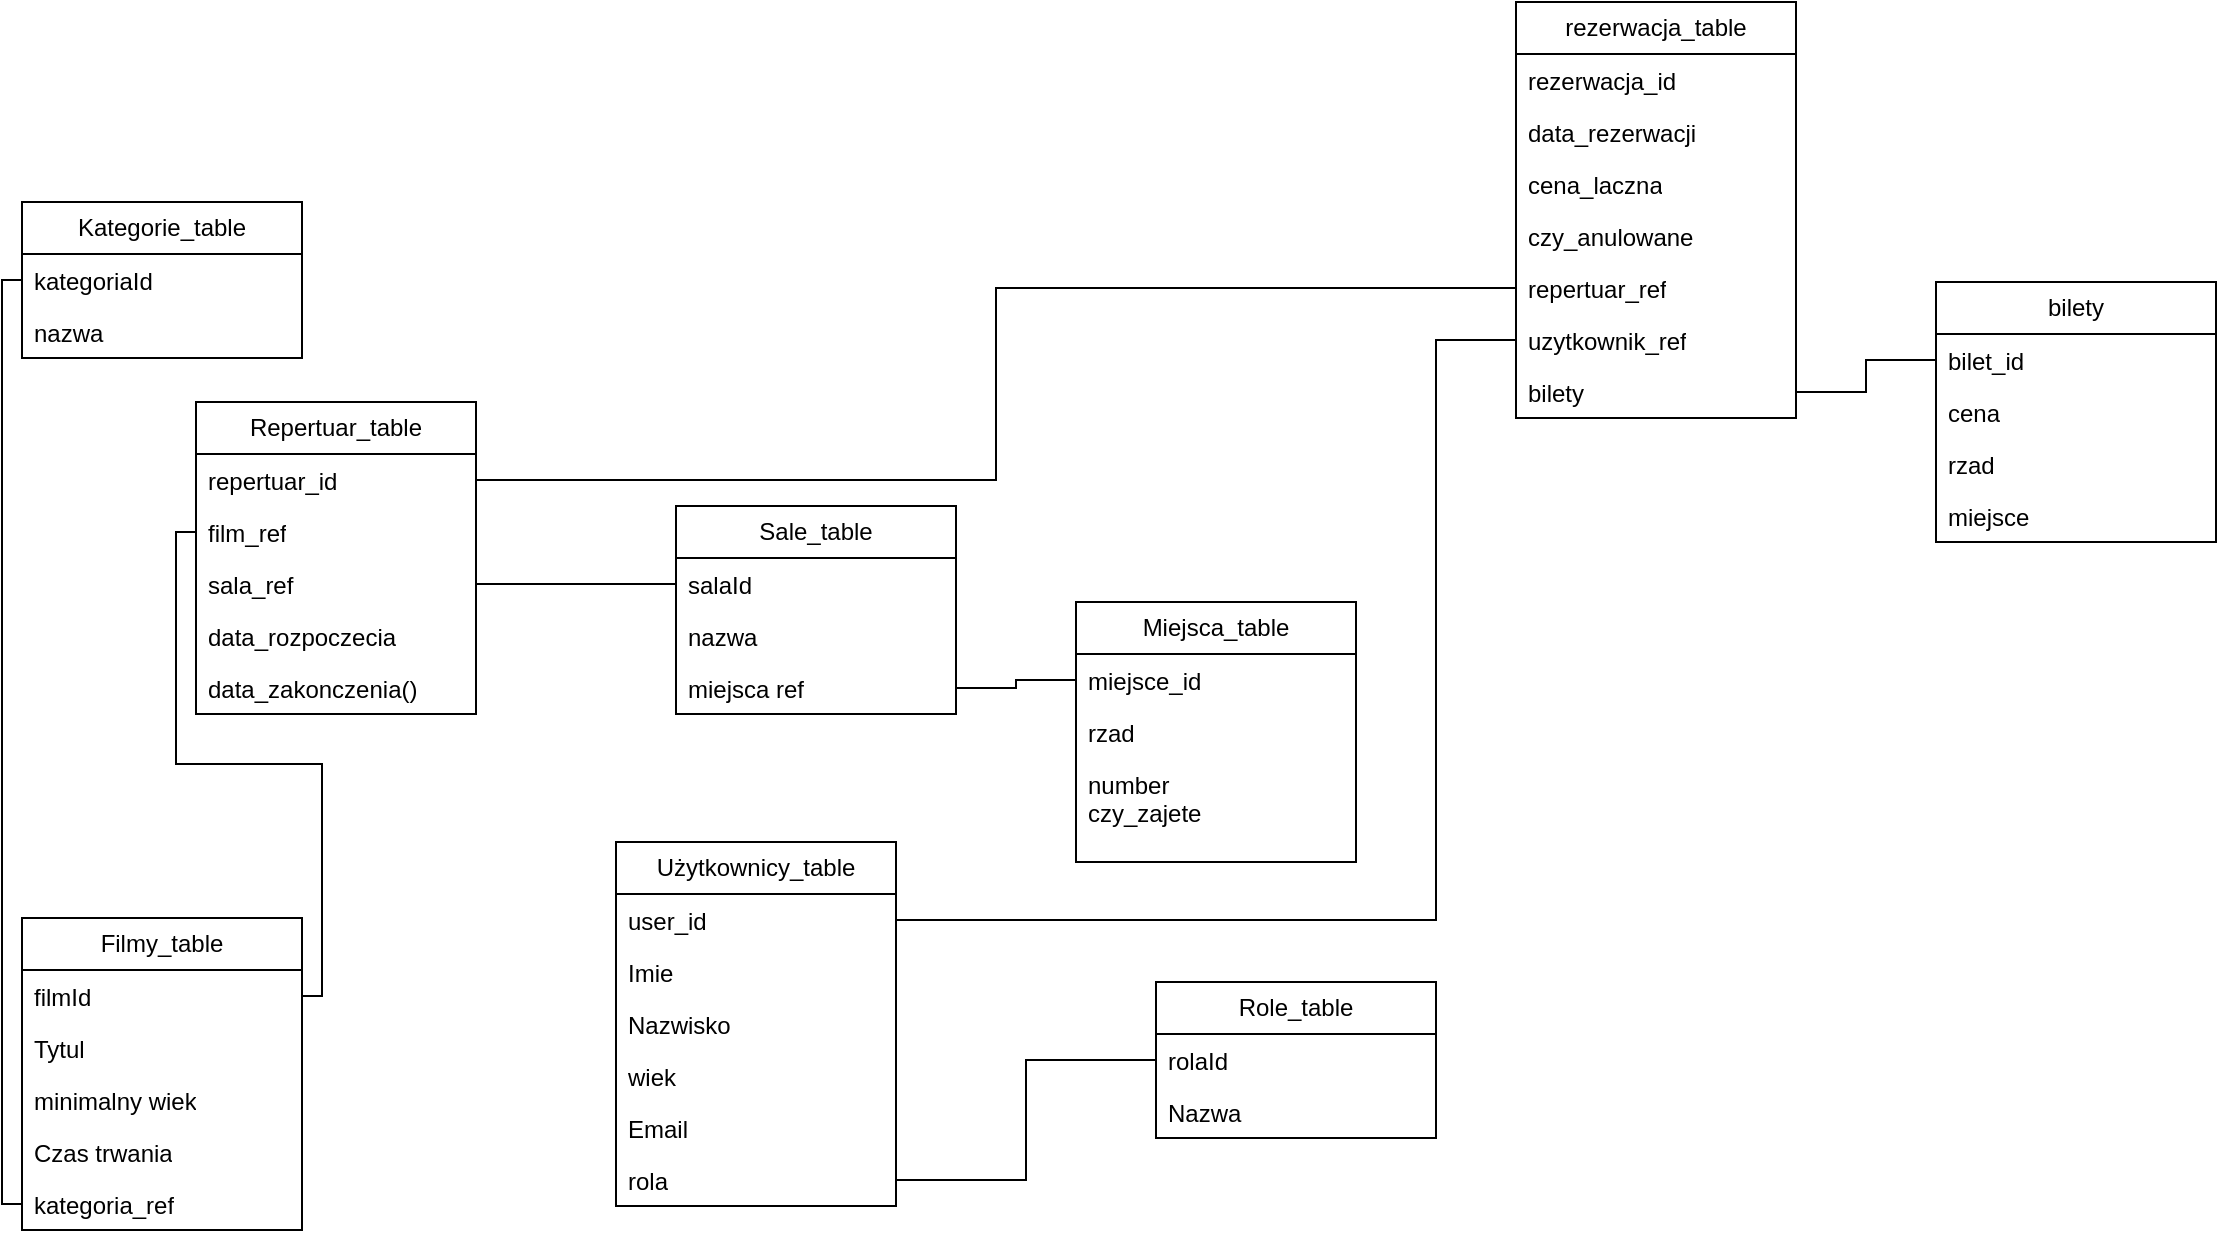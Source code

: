 <mxfile version="26.0.10">
  <diagram name="Strona-1" id="0WfoME2lwTY1xLdd7LKN">
    <mxGraphModel dx="1226" dy="1834" grid="1" gridSize="10" guides="1" tooltips="1" connect="1" arrows="1" fold="1" page="1" pageScale="1" pageWidth="827" pageHeight="1169" math="0" shadow="0">
      <root>
        <mxCell id="0" />
        <mxCell id="1" parent="0" />
        <mxCell id="bkE1MvGMu-9cmSeCARTN-6" value="Użytkownicy_table" style="swimlane;fontStyle=0;childLayout=stackLayout;horizontal=1;startSize=26;fillColor=none;horizontalStack=0;resizeParent=1;resizeParentMax=0;resizeLast=0;collapsible=1;marginBottom=0;whiteSpace=wrap;html=1;" parent="1" vertex="1">
          <mxGeometry x="570" y="100" width="140" height="182" as="geometry" />
        </mxCell>
        <mxCell id="bkE1MvGMu-9cmSeCARTN-7" value="user_id" style="text;strokeColor=none;fillColor=none;align=left;verticalAlign=top;spacingLeft=4;spacingRight=4;overflow=hidden;rotatable=0;points=[[0,0.5],[1,0.5]];portConstraint=eastwest;whiteSpace=wrap;html=1;" parent="bkE1MvGMu-9cmSeCARTN-6" vertex="1">
          <mxGeometry y="26" width="140" height="26" as="geometry" />
        </mxCell>
        <mxCell id="bkE1MvGMu-9cmSeCARTN-8" value="Imie" style="text;strokeColor=none;fillColor=none;align=left;verticalAlign=top;spacingLeft=4;spacingRight=4;overflow=hidden;rotatable=0;points=[[0,0.5],[1,0.5]];portConstraint=eastwest;whiteSpace=wrap;html=1;" parent="bkE1MvGMu-9cmSeCARTN-6" vertex="1">
          <mxGeometry y="52" width="140" height="26" as="geometry" />
        </mxCell>
        <mxCell id="bkE1MvGMu-9cmSeCARTN-9" value="Nazwisko" style="text;strokeColor=none;fillColor=none;align=left;verticalAlign=top;spacingLeft=4;spacingRight=4;overflow=hidden;rotatable=0;points=[[0,0.5],[1,0.5]];portConstraint=eastwest;whiteSpace=wrap;html=1;" parent="bkE1MvGMu-9cmSeCARTN-6" vertex="1">
          <mxGeometry y="78" width="140" height="26" as="geometry" />
        </mxCell>
        <mxCell id="bkE1MvGMu-9cmSeCARTN-56" value="wiek" style="text;strokeColor=none;fillColor=none;align=left;verticalAlign=top;spacingLeft=4;spacingRight=4;overflow=hidden;rotatable=0;points=[[0,0.5],[1,0.5]];portConstraint=eastwest;whiteSpace=wrap;html=1;" parent="bkE1MvGMu-9cmSeCARTN-6" vertex="1">
          <mxGeometry y="104" width="140" height="26" as="geometry" />
        </mxCell>
        <mxCell id="bkE1MvGMu-9cmSeCARTN-10" value="Email" style="text;strokeColor=none;fillColor=none;align=left;verticalAlign=top;spacingLeft=4;spacingRight=4;overflow=hidden;rotatable=0;points=[[0,0.5],[1,0.5]];portConstraint=eastwest;whiteSpace=wrap;html=1;" parent="bkE1MvGMu-9cmSeCARTN-6" vertex="1">
          <mxGeometry y="130" width="140" height="26" as="geometry" />
        </mxCell>
        <mxCell id="bkE1MvGMu-9cmSeCARTN-11" value="rola" style="text;strokeColor=none;fillColor=none;align=left;verticalAlign=top;spacingLeft=4;spacingRight=4;overflow=hidden;rotatable=0;points=[[0,0.5],[1,0.5]];portConstraint=eastwest;whiteSpace=wrap;html=1;" parent="bkE1MvGMu-9cmSeCARTN-6" vertex="1">
          <mxGeometry y="156" width="140" height="26" as="geometry" />
        </mxCell>
        <mxCell id="bkE1MvGMu-9cmSeCARTN-13" value="Role_table" style="swimlane;fontStyle=0;childLayout=stackLayout;horizontal=1;startSize=26;fillColor=none;horizontalStack=0;resizeParent=1;resizeParentMax=0;resizeLast=0;collapsible=1;marginBottom=0;whiteSpace=wrap;html=1;" parent="1" vertex="1">
          <mxGeometry x="840" y="170" width="140" height="78" as="geometry" />
        </mxCell>
        <mxCell id="bkE1MvGMu-9cmSeCARTN-14" value="rolaId" style="text;strokeColor=none;fillColor=none;align=left;verticalAlign=top;spacingLeft=4;spacingRight=4;overflow=hidden;rotatable=0;points=[[0,0.5],[1,0.5]];portConstraint=eastwest;whiteSpace=wrap;html=1;" parent="bkE1MvGMu-9cmSeCARTN-13" vertex="1">
          <mxGeometry y="26" width="140" height="26" as="geometry" />
        </mxCell>
        <mxCell id="bkE1MvGMu-9cmSeCARTN-15" value="Nazwa" style="text;strokeColor=none;fillColor=none;align=left;verticalAlign=top;spacingLeft=4;spacingRight=4;overflow=hidden;rotatable=0;points=[[0,0.5],[1,0.5]];portConstraint=eastwest;whiteSpace=wrap;html=1;" parent="bkE1MvGMu-9cmSeCARTN-13" vertex="1">
          <mxGeometry y="52" width="140" height="26" as="geometry" />
        </mxCell>
        <mxCell id="bkE1MvGMu-9cmSeCARTN-23" value="Filmy_table" style="swimlane;fontStyle=0;childLayout=stackLayout;horizontal=1;startSize=26;fillColor=none;horizontalStack=0;resizeParent=1;resizeParentMax=0;resizeLast=0;collapsible=1;marginBottom=0;whiteSpace=wrap;html=1;" parent="1" vertex="1">
          <mxGeometry x="273" y="138" width="140" height="156" as="geometry" />
        </mxCell>
        <mxCell id="bkE1MvGMu-9cmSeCARTN-24" value="filmId" style="text;strokeColor=none;fillColor=none;align=left;verticalAlign=top;spacingLeft=4;spacingRight=4;overflow=hidden;rotatable=0;points=[[0,0.5],[1,0.5]];portConstraint=eastwest;whiteSpace=wrap;html=1;" parent="bkE1MvGMu-9cmSeCARTN-23" vertex="1">
          <mxGeometry y="26" width="140" height="26" as="geometry" />
        </mxCell>
        <mxCell id="bkE1MvGMu-9cmSeCARTN-25" value="Tytul" style="text;strokeColor=none;fillColor=none;align=left;verticalAlign=top;spacingLeft=4;spacingRight=4;overflow=hidden;rotatable=0;points=[[0,0.5],[1,0.5]];portConstraint=eastwest;whiteSpace=wrap;html=1;" parent="bkE1MvGMu-9cmSeCARTN-23" vertex="1">
          <mxGeometry y="52" width="140" height="26" as="geometry" />
        </mxCell>
        <mxCell id="bkE1MvGMu-9cmSeCARTN-28" value="minimalny wiek" style="text;strokeColor=none;fillColor=none;align=left;verticalAlign=top;spacingLeft=4;spacingRight=4;overflow=hidden;rotatable=0;points=[[0,0.5],[1,0.5]];portConstraint=eastwest;whiteSpace=wrap;html=1;" parent="bkE1MvGMu-9cmSeCARTN-23" vertex="1">
          <mxGeometry y="78" width="140" height="26" as="geometry" />
        </mxCell>
        <mxCell id="bkE1MvGMu-9cmSeCARTN-29" value="Czas trwania" style="text;strokeColor=none;fillColor=none;align=left;verticalAlign=top;spacingLeft=4;spacingRight=4;overflow=hidden;rotatable=0;points=[[0,0.5],[1,0.5]];portConstraint=eastwest;whiteSpace=wrap;html=1;" parent="bkE1MvGMu-9cmSeCARTN-23" vertex="1">
          <mxGeometry y="104" width="140" height="26" as="geometry" />
        </mxCell>
        <mxCell id="bkE1MvGMu-9cmSeCARTN-27" value="kategoria_ref" style="text;strokeColor=none;fillColor=none;align=left;verticalAlign=top;spacingLeft=4;spacingRight=4;overflow=hidden;rotatable=0;points=[[0,0.5],[1,0.5]];portConstraint=eastwest;whiteSpace=wrap;html=1;" parent="bkE1MvGMu-9cmSeCARTN-23" vertex="1">
          <mxGeometry y="130" width="140" height="26" as="geometry" />
        </mxCell>
        <mxCell id="bkE1MvGMu-9cmSeCARTN-36" value="Kategorie_table" style="swimlane;fontStyle=0;childLayout=stackLayout;horizontal=1;startSize=26;fillColor=none;horizontalStack=0;resizeParent=1;resizeParentMax=0;resizeLast=0;collapsible=1;marginBottom=0;whiteSpace=wrap;html=1;" parent="1" vertex="1">
          <mxGeometry x="273" y="-220" width="140" height="78" as="geometry" />
        </mxCell>
        <mxCell id="bkE1MvGMu-9cmSeCARTN-37" value="kategoriaId" style="text;strokeColor=none;fillColor=none;align=left;verticalAlign=top;spacingLeft=4;spacingRight=4;overflow=hidden;rotatable=0;points=[[0,0.5],[1,0.5]];portConstraint=eastwest;whiteSpace=wrap;html=1;" parent="bkE1MvGMu-9cmSeCARTN-36" vertex="1">
          <mxGeometry y="26" width="140" height="26" as="geometry" />
        </mxCell>
        <mxCell id="bkE1MvGMu-9cmSeCARTN-38" value="nazwa" style="text;strokeColor=none;fillColor=none;align=left;verticalAlign=top;spacingLeft=4;spacingRight=4;overflow=hidden;rotatable=0;points=[[0,0.5],[1,0.5]];portConstraint=eastwest;whiteSpace=wrap;html=1;" parent="bkE1MvGMu-9cmSeCARTN-36" vertex="1">
          <mxGeometry y="52" width="140" height="26" as="geometry" />
        </mxCell>
        <mxCell id="bkE1MvGMu-9cmSeCARTN-40" value="Sale_table" style="swimlane;fontStyle=0;childLayout=stackLayout;horizontal=1;startSize=26;fillColor=none;horizontalStack=0;resizeParent=1;resizeParentMax=0;resizeLast=0;collapsible=1;marginBottom=0;whiteSpace=wrap;html=1;" parent="1" vertex="1">
          <mxGeometry x="600" y="-68" width="140" height="104" as="geometry" />
        </mxCell>
        <mxCell id="bkE1MvGMu-9cmSeCARTN-41" value="salaId" style="text;strokeColor=none;fillColor=none;align=left;verticalAlign=top;spacingLeft=4;spacingRight=4;overflow=hidden;rotatable=0;points=[[0,0.5],[1,0.5]];portConstraint=eastwest;whiteSpace=wrap;html=1;" parent="bkE1MvGMu-9cmSeCARTN-40" vertex="1">
          <mxGeometry y="26" width="140" height="26" as="geometry" />
        </mxCell>
        <mxCell id="bkE1MvGMu-9cmSeCARTN-42" value="nazwa" style="text;strokeColor=none;fillColor=none;align=left;verticalAlign=top;spacingLeft=4;spacingRight=4;overflow=hidden;rotatable=0;points=[[0,0.5],[1,0.5]];portConstraint=eastwest;whiteSpace=wrap;html=1;" parent="bkE1MvGMu-9cmSeCARTN-40" vertex="1">
          <mxGeometry y="52" width="140" height="26" as="geometry" />
        </mxCell>
        <mxCell id="bkE1MvGMu-9cmSeCARTN-57" value="miejsca ref" style="text;strokeColor=none;fillColor=none;align=left;verticalAlign=top;spacingLeft=4;spacingRight=4;overflow=hidden;rotatable=0;points=[[0,0.5],[1,0.5]];portConstraint=eastwest;whiteSpace=wrap;html=1;" parent="bkE1MvGMu-9cmSeCARTN-40" vertex="1">
          <mxGeometry y="78" width="140" height="26" as="geometry" />
        </mxCell>
        <mxCell id="bkE1MvGMu-9cmSeCARTN-44" value="Repertuar_table" style="swimlane;fontStyle=0;childLayout=stackLayout;horizontal=1;startSize=26;fillColor=none;horizontalStack=0;resizeParent=1;resizeParentMax=0;resizeLast=0;collapsible=1;marginBottom=0;whiteSpace=wrap;html=1;" parent="1" vertex="1">
          <mxGeometry x="360" y="-120" width="140" height="156" as="geometry" />
        </mxCell>
        <mxCell id="bkE1MvGMu-9cmSeCARTN-45" value="repertuar_id" style="text;strokeColor=none;fillColor=none;align=left;verticalAlign=top;spacingLeft=4;spacingRight=4;overflow=hidden;rotatable=0;points=[[0,0.5],[1,0.5]];portConstraint=eastwest;whiteSpace=wrap;html=1;" parent="bkE1MvGMu-9cmSeCARTN-44" vertex="1">
          <mxGeometry y="26" width="140" height="26" as="geometry" />
        </mxCell>
        <mxCell id="bkE1MvGMu-9cmSeCARTN-46" value="film_ref" style="text;strokeColor=none;fillColor=none;align=left;verticalAlign=top;spacingLeft=4;spacingRight=4;overflow=hidden;rotatable=0;points=[[0,0.5],[1,0.5]];portConstraint=eastwest;whiteSpace=wrap;html=1;" parent="bkE1MvGMu-9cmSeCARTN-44" vertex="1">
          <mxGeometry y="52" width="140" height="26" as="geometry" />
        </mxCell>
        <mxCell id="bkE1MvGMu-9cmSeCARTN-47" value="sala_ref" style="text;strokeColor=none;fillColor=none;align=left;verticalAlign=top;spacingLeft=4;spacingRight=4;overflow=hidden;rotatable=0;points=[[0,0.5],[1,0.5]];portConstraint=eastwest;whiteSpace=wrap;html=1;" parent="bkE1MvGMu-9cmSeCARTN-44" vertex="1">
          <mxGeometry y="78" width="140" height="26" as="geometry" />
        </mxCell>
        <mxCell id="bkE1MvGMu-9cmSeCARTN-58" value="data_rozpoczecia" style="text;strokeColor=none;fillColor=none;align=left;verticalAlign=top;spacingLeft=4;spacingRight=4;overflow=hidden;rotatable=0;points=[[0,0.5],[1,0.5]];portConstraint=eastwest;whiteSpace=wrap;html=1;" parent="bkE1MvGMu-9cmSeCARTN-44" vertex="1">
          <mxGeometry y="104" width="140" height="26" as="geometry" />
        </mxCell>
        <mxCell id="bkE1MvGMu-9cmSeCARTN-60" value="data_zakonczenia()" style="text;strokeColor=none;fillColor=none;align=left;verticalAlign=top;spacingLeft=4;spacingRight=4;overflow=hidden;rotatable=0;points=[[0,0.5],[1,0.5]];portConstraint=eastwest;whiteSpace=wrap;html=1;" parent="bkE1MvGMu-9cmSeCARTN-44" vertex="1">
          <mxGeometry y="130" width="140" height="26" as="geometry" />
        </mxCell>
        <mxCell id="bkE1MvGMu-9cmSeCARTN-50" value="Miejsca_table" style="swimlane;fontStyle=0;childLayout=stackLayout;horizontal=1;startSize=26;fillColor=none;horizontalStack=0;resizeParent=1;resizeParentMax=0;resizeLast=0;collapsible=1;marginBottom=0;whiteSpace=wrap;html=1;" parent="1" vertex="1">
          <mxGeometry x="800" y="-20" width="140" height="130" as="geometry" />
        </mxCell>
        <mxCell id="bkE1MvGMu-9cmSeCARTN-51" value="miejsce_id" style="text;strokeColor=none;fillColor=none;align=left;verticalAlign=top;spacingLeft=4;spacingRight=4;overflow=hidden;rotatable=0;points=[[0,0.5],[1,0.5]];portConstraint=eastwest;whiteSpace=wrap;html=1;" parent="bkE1MvGMu-9cmSeCARTN-50" vertex="1">
          <mxGeometry y="26" width="140" height="26" as="geometry" />
        </mxCell>
        <mxCell id="bkE1MvGMu-9cmSeCARTN-52" value="rzad" style="text;strokeColor=none;fillColor=none;align=left;verticalAlign=top;spacingLeft=4;spacingRight=4;overflow=hidden;rotatable=0;points=[[0,0.5],[1,0.5]];portConstraint=eastwest;whiteSpace=wrap;html=1;" parent="bkE1MvGMu-9cmSeCARTN-50" vertex="1">
          <mxGeometry y="52" width="140" height="26" as="geometry" />
        </mxCell>
        <mxCell id="bkE1MvGMu-9cmSeCARTN-55" value="number&lt;div&gt;czy_zajete&lt;/div&gt;" style="text;strokeColor=none;fillColor=none;align=left;verticalAlign=top;spacingLeft=4;spacingRight=4;overflow=hidden;rotatable=0;points=[[0,0.5],[1,0.5]];portConstraint=eastwest;whiteSpace=wrap;html=1;" parent="bkE1MvGMu-9cmSeCARTN-50" vertex="1">
          <mxGeometry y="78" width="140" height="52" as="geometry" />
        </mxCell>
        <mxCell id="bkE1MvGMu-9cmSeCARTN-61" value="bilety" style="swimlane;fontStyle=0;childLayout=stackLayout;horizontal=1;startSize=26;fillColor=none;horizontalStack=0;resizeParent=1;resizeParentMax=0;resizeLast=0;collapsible=1;marginBottom=0;whiteSpace=wrap;html=1;" parent="1" vertex="1">
          <mxGeometry x="1230" y="-180" width="140" height="130" as="geometry" />
        </mxCell>
        <mxCell id="bkE1MvGMu-9cmSeCARTN-62" value="bilet_id" style="text;strokeColor=none;fillColor=none;align=left;verticalAlign=top;spacingLeft=4;spacingRight=4;overflow=hidden;rotatable=0;points=[[0,0.5],[1,0.5]];portConstraint=eastwest;whiteSpace=wrap;html=1;" parent="bkE1MvGMu-9cmSeCARTN-61" vertex="1">
          <mxGeometry y="26" width="140" height="26" as="geometry" />
        </mxCell>
        <mxCell id="bkE1MvGMu-9cmSeCARTN-63" value="cena" style="text;strokeColor=none;fillColor=none;align=left;verticalAlign=top;spacingLeft=4;spacingRight=4;overflow=hidden;rotatable=0;points=[[0,0.5],[1,0.5]];portConstraint=eastwest;whiteSpace=wrap;html=1;" parent="bkE1MvGMu-9cmSeCARTN-61" vertex="1">
          <mxGeometry y="52" width="140" height="26" as="geometry" />
        </mxCell>
        <mxCell id="bkE1MvGMu-9cmSeCARTN-65" value="rzad" style="text;strokeColor=none;fillColor=none;align=left;verticalAlign=top;spacingLeft=4;spacingRight=4;overflow=hidden;rotatable=0;points=[[0,0.5],[1,0.5]];portConstraint=eastwest;whiteSpace=wrap;html=1;" parent="bkE1MvGMu-9cmSeCARTN-61" vertex="1">
          <mxGeometry y="78" width="140" height="26" as="geometry" />
        </mxCell>
        <mxCell id="bkE1MvGMu-9cmSeCARTN-66" value="miejsce" style="text;strokeColor=none;fillColor=none;align=left;verticalAlign=top;spacingLeft=4;spacingRight=4;overflow=hidden;rotatable=0;points=[[0,0.5],[1,0.5]];portConstraint=eastwest;whiteSpace=wrap;html=1;" parent="bkE1MvGMu-9cmSeCARTN-61" vertex="1">
          <mxGeometry y="104" width="140" height="26" as="geometry" />
        </mxCell>
        <mxCell id="bkE1MvGMu-9cmSeCARTN-68" value="rezerwacja_table" style="swimlane;fontStyle=0;childLayout=stackLayout;horizontal=1;startSize=26;fillColor=none;horizontalStack=0;resizeParent=1;resizeParentMax=0;resizeLast=0;collapsible=1;marginBottom=0;whiteSpace=wrap;html=1;" parent="1" vertex="1">
          <mxGeometry x="1020" y="-320" width="140" height="208" as="geometry" />
        </mxCell>
        <mxCell id="bkE1MvGMu-9cmSeCARTN-69" value="rezerwacja_id" style="text;strokeColor=none;fillColor=none;align=left;verticalAlign=top;spacingLeft=4;spacingRight=4;overflow=hidden;rotatable=0;points=[[0,0.5],[1,0.5]];portConstraint=eastwest;whiteSpace=wrap;html=1;" parent="bkE1MvGMu-9cmSeCARTN-68" vertex="1">
          <mxGeometry y="26" width="140" height="26" as="geometry" />
        </mxCell>
        <mxCell id="bkE1MvGMu-9cmSeCARTN-70" value="data_rezerwacji" style="text;strokeColor=none;fillColor=none;align=left;verticalAlign=top;spacingLeft=4;spacingRight=4;overflow=hidden;rotatable=0;points=[[0,0.5],[1,0.5]];portConstraint=eastwest;whiteSpace=wrap;html=1;" parent="bkE1MvGMu-9cmSeCARTN-68" vertex="1">
          <mxGeometry y="52" width="140" height="26" as="geometry" />
        </mxCell>
        <mxCell id="bkE1MvGMu-9cmSeCARTN-71" value="cena_laczna" style="text;strokeColor=none;fillColor=none;align=left;verticalAlign=top;spacingLeft=4;spacingRight=4;overflow=hidden;rotatable=0;points=[[0,0.5],[1,0.5]];portConstraint=eastwest;whiteSpace=wrap;html=1;" parent="bkE1MvGMu-9cmSeCARTN-68" vertex="1">
          <mxGeometry y="78" width="140" height="26" as="geometry" />
        </mxCell>
        <mxCell id="bkE1MvGMu-9cmSeCARTN-72" value="czy_anulowane" style="text;strokeColor=none;fillColor=none;align=left;verticalAlign=top;spacingLeft=4;spacingRight=4;overflow=hidden;rotatable=0;points=[[0,0.5],[1,0.5]];portConstraint=eastwest;whiteSpace=wrap;html=1;" parent="bkE1MvGMu-9cmSeCARTN-68" vertex="1">
          <mxGeometry y="104" width="140" height="26" as="geometry" />
        </mxCell>
        <mxCell id="bkE1MvGMu-9cmSeCARTN-73" value="repertuar_ref" style="text;strokeColor=none;fillColor=none;align=left;verticalAlign=top;spacingLeft=4;spacingRight=4;overflow=hidden;rotatable=0;points=[[0,0.5],[1,0.5]];portConstraint=eastwest;whiteSpace=wrap;html=1;" parent="bkE1MvGMu-9cmSeCARTN-68" vertex="1">
          <mxGeometry y="130" width="140" height="26" as="geometry" />
        </mxCell>
        <mxCell id="bkE1MvGMu-9cmSeCARTN-74" value="uzytkownik_ref" style="text;strokeColor=none;fillColor=none;align=left;verticalAlign=top;spacingLeft=4;spacingRight=4;overflow=hidden;rotatable=0;points=[[0,0.5],[1,0.5]];portConstraint=eastwest;whiteSpace=wrap;html=1;" parent="bkE1MvGMu-9cmSeCARTN-68" vertex="1">
          <mxGeometry y="156" width="140" height="26" as="geometry" />
        </mxCell>
        <mxCell id="bkE1MvGMu-9cmSeCARTN-75" value="bilety" style="text;strokeColor=none;fillColor=none;align=left;verticalAlign=top;spacingLeft=4;spacingRight=4;overflow=hidden;rotatable=0;points=[[0,0.5],[1,0.5]];portConstraint=eastwest;whiteSpace=wrap;html=1;" parent="bkE1MvGMu-9cmSeCARTN-68" vertex="1">
          <mxGeometry y="182" width="140" height="26" as="geometry" />
        </mxCell>
        <mxCell id="Mpb0qtJqki3osfiSk7G1-18" value="" style="endArrow=none;html=1;edgeStyle=orthogonalEdgeStyle;rounded=0;entryX=0;entryY=0.5;entryDx=0;entryDy=0;exitX=0;exitY=0.5;exitDx=0;exitDy=0;" edge="1" parent="1" source="bkE1MvGMu-9cmSeCARTN-27" target="bkE1MvGMu-9cmSeCARTN-37">
          <mxGeometry relative="1" as="geometry">
            <mxPoint x="70" y="-60" as="sourcePoint" />
            <mxPoint x="230" y="-60" as="targetPoint" />
          </mxGeometry>
        </mxCell>
        <mxCell id="Mpb0qtJqki3osfiSk7G1-21" value="" style="endArrow=none;html=1;edgeStyle=orthogonalEdgeStyle;rounded=0;entryX=0;entryY=0.5;entryDx=0;entryDy=0;exitX=1;exitY=0.5;exitDx=0;exitDy=0;" edge="1" parent="1" source="bkE1MvGMu-9cmSeCARTN-24" target="bkE1MvGMu-9cmSeCARTN-46">
          <mxGeometry relative="1" as="geometry">
            <mxPoint x="200" y="402" as="sourcePoint" />
            <mxPoint x="200" y="-140" as="targetPoint" />
          </mxGeometry>
        </mxCell>
        <mxCell id="Mpb0qtJqki3osfiSk7G1-22" value="" style="endArrow=none;html=1;edgeStyle=orthogonalEdgeStyle;rounded=0;entryX=0;entryY=0.5;entryDx=0;entryDy=0;exitX=1;exitY=0.5;exitDx=0;exitDy=0;" edge="1" parent="1" source="bkE1MvGMu-9cmSeCARTN-45" target="bkE1MvGMu-9cmSeCARTN-73">
          <mxGeometry relative="1" as="geometry">
            <mxPoint x="700" y="255" as="sourcePoint" />
            <mxPoint x="700" y="-287" as="targetPoint" />
          </mxGeometry>
        </mxCell>
        <mxCell id="Mpb0qtJqki3osfiSk7G1-23" value="" style="endArrow=none;html=1;edgeStyle=orthogonalEdgeStyle;rounded=0;exitX=1;exitY=0.5;exitDx=0;exitDy=0;" edge="1" parent="1" source="bkE1MvGMu-9cmSeCARTN-57" target="bkE1MvGMu-9cmSeCARTN-51">
          <mxGeometry relative="1" as="geometry">
            <mxPoint x="303" y="311" as="sourcePoint" />
            <mxPoint x="303" y="-231" as="targetPoint" />
          </mxGeometry>
        </mxCell>
        <mxCell id="Mpb0qtJqki3osfiSk7G1-24" value="" style="endArrow=none;html=1;edgeStyle=orthogonalEdgeStyle;rounded=0;entryX=0;entryY=0.5;entryDx=0;entryDy=0;exitX=1;exitY=0.5;exitDx=0;exitDy=0;" edge="1" parent="1" source="bkE1MvGMu-9cmSeCARTN-47" target="bkE1MvGMu-9cmSeCARTN-41">
          <mxGeometry relative="1" as="geometry">
            <mxPoint x="313" y="321" as="sourcePoint" />
            <mxPoint x="313" y="-221" as="targetPoint" />
          </mxGeometry>
        </mxCell>
        <mxCell id="Mpb0qtJqki3osfiSk7G1-25" value="" style="endArrow=none;html=1;edgeStyle=orthogonalEdgeStyle;rounded=0;entryX=0;entryY=0.5;entryDx=0;entryDy=0;exitX=1;exitY=0.5;exitDx=0;exitDy=0;" edge="1" parent="1" source="bkE1MvGMu-9cmSeCARTN-11" target="bkE1MvGMu-9cmSeCARTN-14">
          <mxGeometry relative="1" as="geometry">
            <mxPoint x="323" y="331" as="sourcePoint" />
            <mxPoint x="323" y="-211" as="targetPoint" />
          </mxGeometry>
        </mxCell>
        <mxCell id="Mpb0qtJqki3osfiSk7G1-28" value="" style="endArrow=none;html=1;edgeStyle=orthogonalEdgeStyle;rounded=0;entryX=0;entryY=0.5;entryDx=0;entryDy=0;exitX=1;exitY=0.5;exitDx=0;exitDy=0;" edge="1" parent="1" source="bkE1MvGMu-9cmSeCARTN-75" target="bkE1MvGMu-9cmSeCARTN-62">
          <mxGeometry relative="1" as="geometry">
            <mxPoint x="510" y="-71" as="sourcePoint" />
            <mxPoint x="1030" y="-167" as="targetPoint" />
          </mxGeometry>
        </mxCell>
        <mxCell id="Mpb0qtJqki3osfiSk7G1-29" value="" style="endArrow=none;html=1;edgeStyle=orthogonalEdgeStyle;rounded=0;entryX=0;entryY=0.5;entryDx=0;entryDy=0;" edge="1" parent="1" source="bkE1MvGMu-9cmSeCARTN-7" target="bkE1MvGMu-9cmSeCARTN-74">
          <mxGeometry relative="1" as="geometry">
            <mxPoint x="1000" y="116" as="sourcePoint" />
            <mxPoint x="1130" y="100" as="targetPoint" />
            <Array as="points">
              <mxPoint x="980" y="139" />
              <mxPoint x="980" y="-151" />
            </Array>
          </mxGeometry>
        </mxCell>
      </root>
    </mxGraphModel>
  </diagram>
</mxfile>
